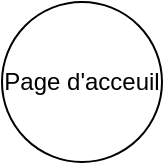 <mxfile version="16.6.6" type="github">
  <diagram id="YqP27WUokVk4O-feUTNu" name="Page-1">
    <mxGraphModel dx="1422" dy="749" grid="1" gridSize="10" guides="1" tooltips="1" connect="1" arrows="1" fold="1" page="1" pageScale="1" pageWidth="850" pageHeight="1100" math="0" shadow="0">
      <root>
        <mxCell id="0" />
        <mxCell id="1" parent="0" />
        <mxCell id="Umk5Mk7T6SRKJrNun_KQ-1" value="&lt;div&gt;Page d&#39;acceuil&lt;/div&gt;" style="ellipse;whiteSpace=wrap;html=1;aspect=fixed;" vertex="1" parent="1">
          <mxGeometry x="20" y="340" width="80" height="80" as="geometry" />
        </mxCell>
      </root>
    </mxGraphModel>
  </diagram>
</mxfile>
